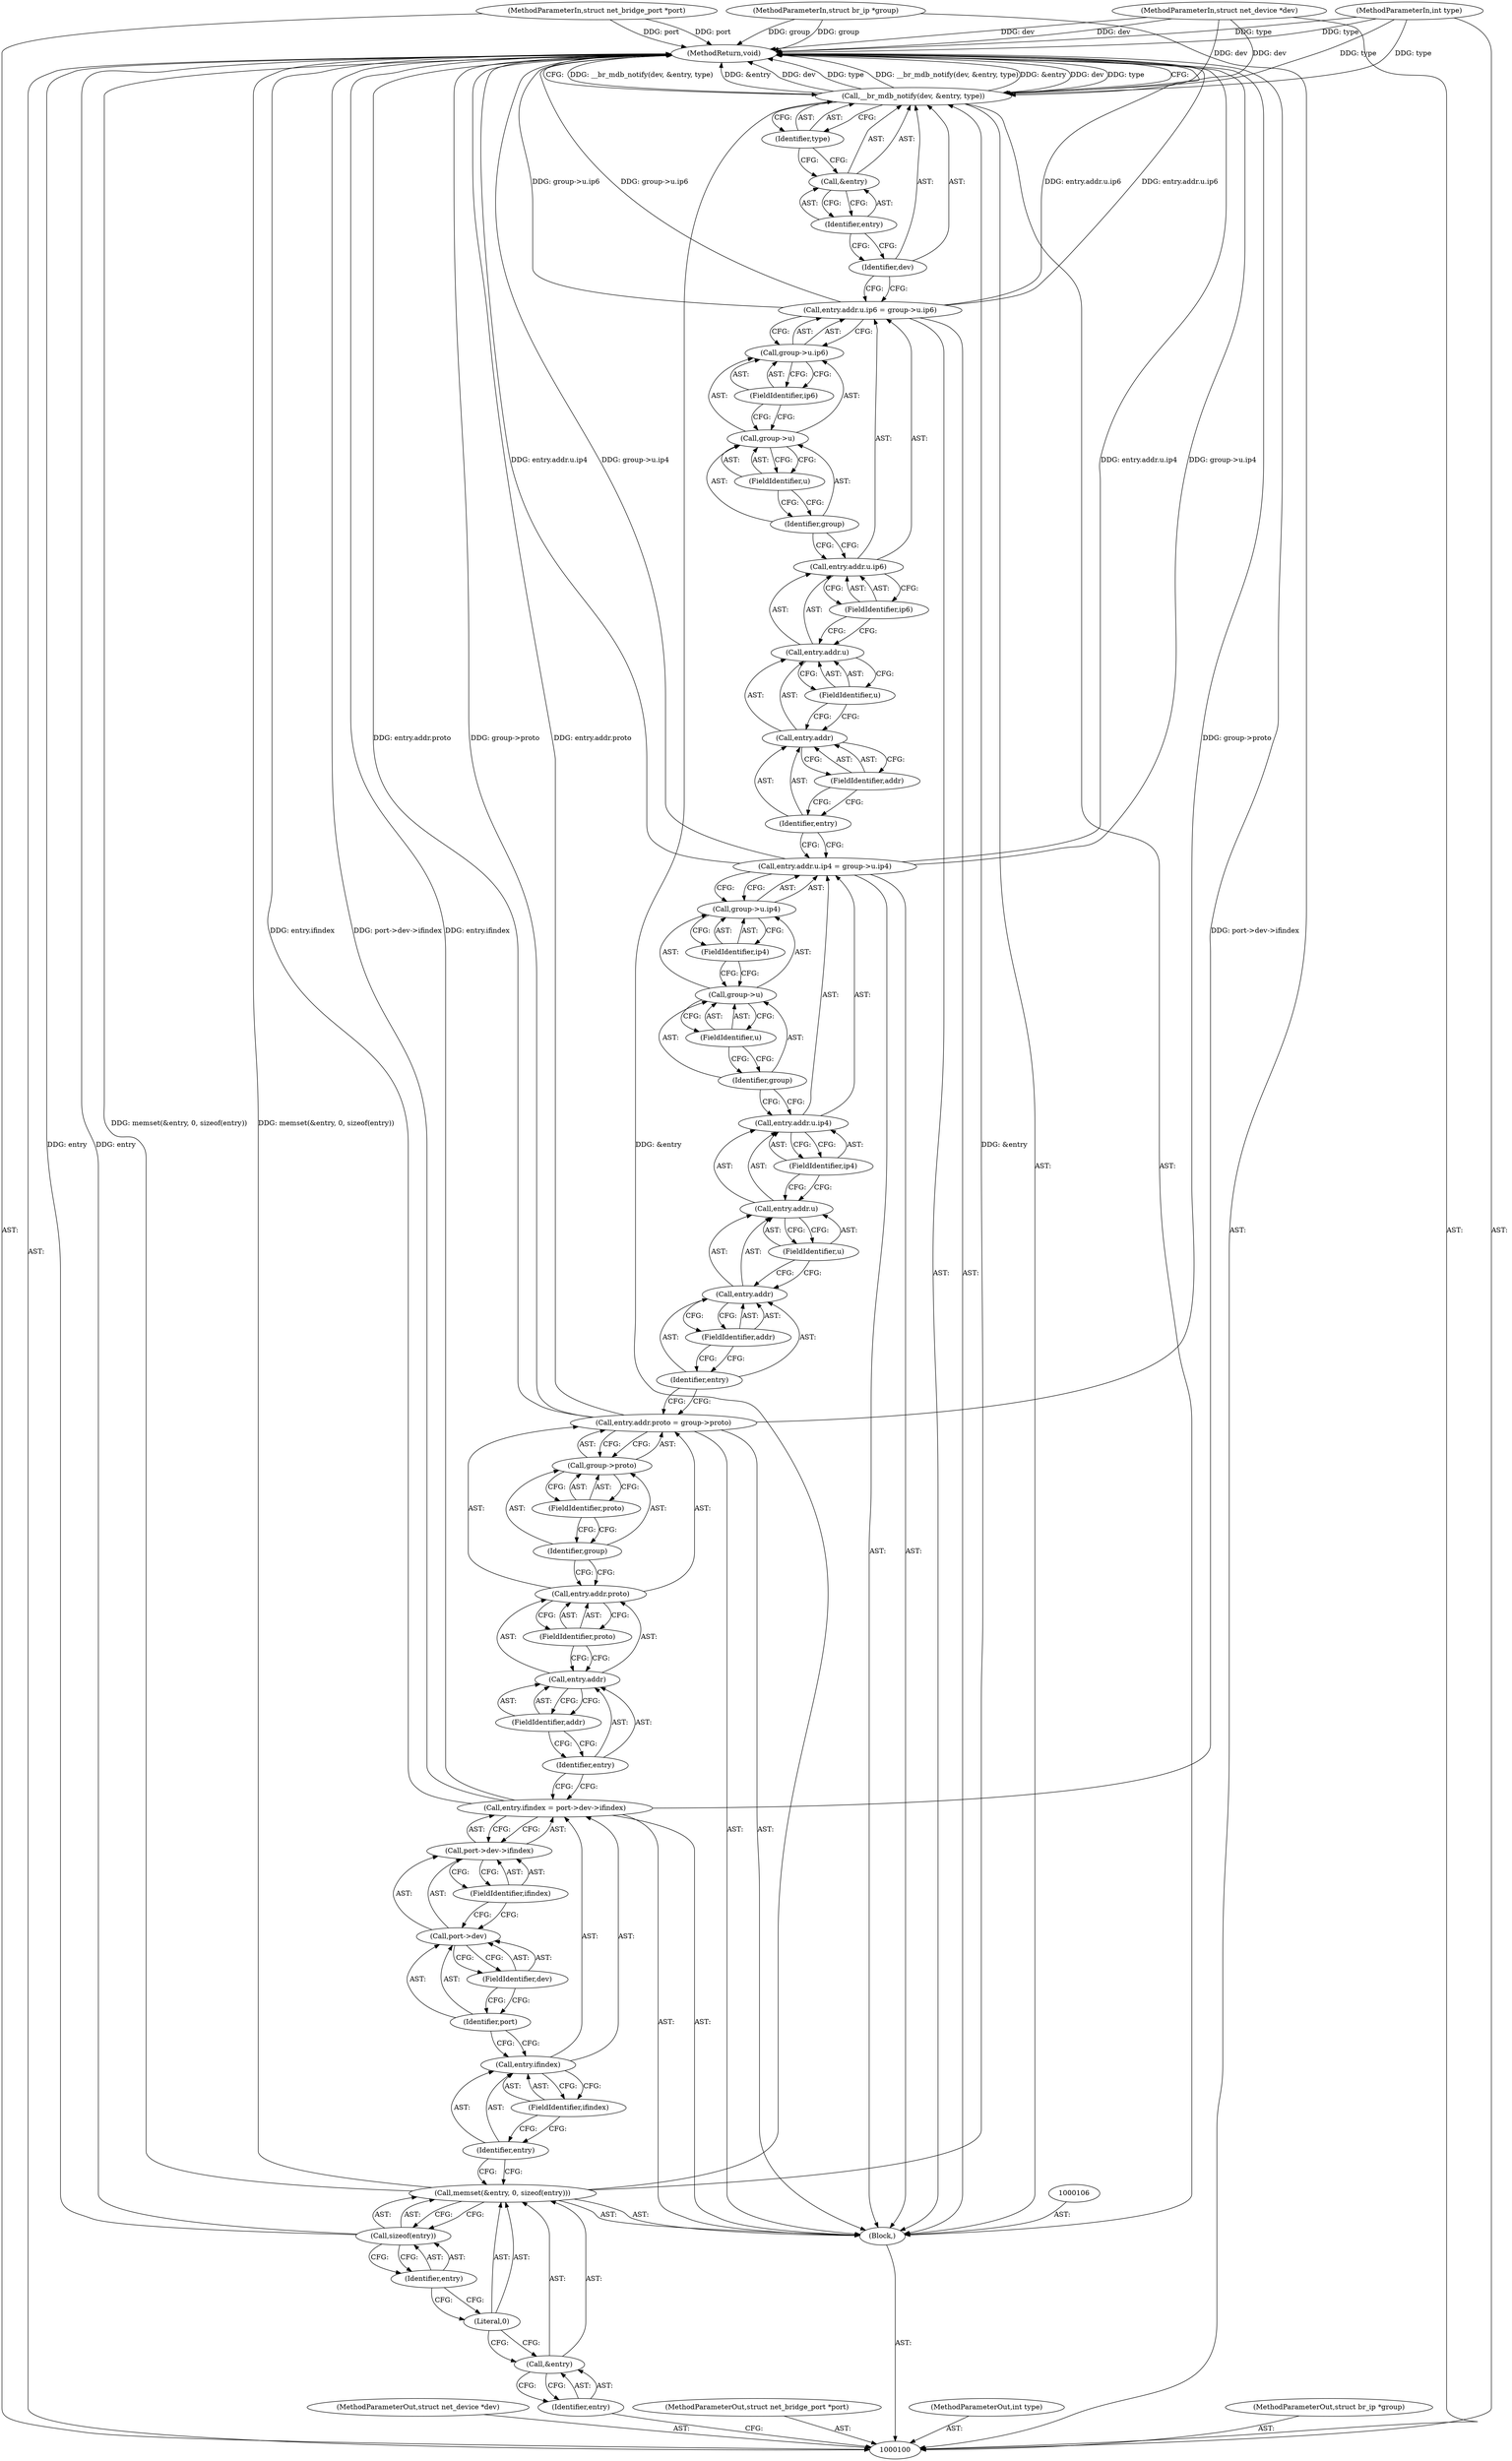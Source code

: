 digraph "0_linux_c085c49920b2f900ba716b4ca1c1a55ece9872cc_1" {
"1000162" [label="(MethodReturn,void)"];
"1000101" [label="(MethodParameterIn,struct net_device *dev)"];
"1000205" [label="(MethodParameterOut,struct net_device *dev)"];
"1000102" [label="(MethodParameterIn,struct net_bridge_port *port)"];
"1000206" [label="(MethodParameterOut,struct net_bridge_port *port)"];
"1000144" [label="(Call,entry.addr.u.ip6 = group->u.ip6)"];
"1000145" [label="(Call,entry.addr.u.ip6)"];
"1000146" [label="(Call,entry.addr.u)"];
"1000147" [label="(Call,entry.addr)"];
"1000148" [label="(Identifier,entry)"];
"1000150" [label="(FieldIdentifier,u)"];
"1000151" [label="(FieldIdentifier,ip6)"];
"1000152" [label="(Call,group->u.ip6)"];
"1000153" [label="(Call,group->u)"];
"1000154" [label="(Identifier,group)"];
"1000155" [label="(FieldIdentifier,u)"];
"1000156" [label="(FieldIdentifier,ip6)"];
"1000149" [label="(FieldIdentifier,addr)"];
"1000157" [label="(Call,__br_mdb_notify(dev, &entry, type))"];
"1000158" [label="(Identifier,dev)"];
"1000159" [label="(Call,&entry)"];
"1000160" [label="(Identifier,entry)"];
"1000161" [label="(Identifier,type)"];
"1000104" [label="(MethodParameterIn,int type)"];
"1000208" [label="(MethodParameterOut,int type)"];
"1000103" [label="(MethodParameterIn,struct br_ip *group)"];
"1000207" [label="(MethodParameterOut,struct br_ip *group)"];
"1000105" [label="(Block,)"];
"1000107" [label="(Call,memset(&entry, 0, sizeof(entry)))"];
"1000110" [label="(Literal,0)"];
"1000111" [label="(Call,sizeof(entry))"];
"1000112" [label="(Identifier,entry)"];
"1000108" [label="(Call,&entry)"];
"1000109" [label="(Identifier,entry)"];
"1000117" [label="(Call,port->dev->ifindex)"];
"1000118" [label="(Call,port->dev)"];
"1000119" [label="(Identifier,port)"];
"1000113" [label="(Call,entry.ifindex = port->dev->ifindex)"];
"1000114" [label="(Call,entry.ifindex)"];
"1000115" [label="(Identifier,entry)"];
"1000120" [label="(FieldIdentifier,dev)"];
"1000121" [label="(FieldIdentifier,ifindex)"];
"1000116" [label="(FieldIdentifier,ifindex)"];
"1000127" [label="(FieldIdentifier,proto)"];
"1000122" [label="(Call,entry.addr.proto = group->proto)"];
"1000123" [label="(Call,entry.addr.proto)"];
"1000124" [label="(Call,entry.addr)"];
"1000125" [label="(Identifier,entry)"];
"1000128" [label="(Call,group->proto)"];
"1000129" [label="(Identifier,group)"];
"1000130" [label="(FieldIdentifier,proto)"];
"1000126" [label="(FieldIdentifier,addr)"];
"1000137" [label="(FieldIdentifier,u)"];
"1000138" [label="(FieldIdentifier,ip4)"];
"1000131" [label="(Call,entry.addr.u.ip4 = group->u.ip4)"];
"1000132" [label="(Call,entry.addr.u.ip4)"];
"1000133" [label="(Call,entry.addr.u)"];
"1000134" [label="(Call,entry.addr)"];
"1000135" [label="(Identifier,entry)"];
"1000139" [label="(Call,group->u.ip4)"];
"1000140" [label="(Call,group->u)"];
"1000141" [label="(Identifier,group)"];
"1000142" [label="(FieldIdentifier,u)"];
"1000143" [label="(FieldIdentifier,ip4)"];
"1000136" [label="(FieldIdentifier,addr)"];
"1000162" -> "1000100"  [label="AST: "];
"1000162" -> "1000157"  [label="CFG: "];
"1000107" -> "1000162"  [label="DDG: memset(&entry, 0, sizeof(entry))"];
"1000157" -> "1000162"  [label="DDG: __br_mdb_notify(dev, &entry, type)"];
"1000157" -> "1000162"  [label="DDG: &entry"];
"1000157" -> "1000162"  [label="DDG: dev"];
"1000157" -> "1000162"  [label="DDG: type"];
"1000104" -> "1000162"  [label="DDG: type"];
"1000113" -> "1000162"  [label="DDG: entry.ifindex"];
"1000113" -> "1000162"  [label="DDG: port->dev->ifindex"];
"1000144" -> "1000162"  [label="DDG: group->u.ip6"];
"1000144" -> "1000162"  [label="DDG: entry.addr.u.ip6"];
"1000122" -> "1000162"  [label="DDG: group->proto"];
"1000122" -> "1000162"  [label="DDG: entry.addr.proto"];
"1000131" -> "1000162"  [label="DDG: entry.addr.u.ip4"];
"1000131" -> "1000162"  [label="DDG: group->u.ip4"];
"1000103" -> "1000162"  [label="DDG: group"];
"1000102" -> "1000162"  [label="DDG: port"];
"1000111" -> "1000162"  [label="DDG: entry"];
"1000101" -> "1000162"  [label="DDG: dev"];
"1000101" -> "1000100"  [label="AST: "];
"1000101" -> "1000162"  [label="DDG: dev"];
"1000101" -> "1000157"  [label="DDG: dev"];
"1000205" -> "1000100"  [label="AST: "];
"1000102" -> "1000100"  [label="AST: "];
"1000102" -> "1000162"  [label="DDG: port"];
"1000206" -> "1000100"  [label="AST: "];
"1000144" -> "1000105"  [label="AST: "];
"1000144" -> "1000152"  [label="CFG: "];
"1000145" -> "1000144"  [label="AST: "];
"1000152" -> "1000144"  [label="AST: "];
"1000158" -> "1000144"  [label="CFG: "];
"1000144" -> "1000162"  [label="DDG: group->u.ip6"];
"1000144" -> "1000162"  [label="DDG: entry.addr.u.ip6"];
"1000145" -> "1000144"  [label="AST: "];
"1000145" -> "1000151"  [label="CFG: "];
"1000146" -> "1000145"  [label="AST: "];
"1000151" -> "1000145"  [label="AST: "];
"1000154" -> "1000145"  [label="CFG: "];
"1000146" -> "1000145"  [label="AST: "];
"1000146" -> "1000150"  [label="CFG: "];
"1000147" -> "1000146"  [label="AST: "];
"1000150" -> "1000146"  [label="AST: "];
"1000151" -> "1000146"  [label="CFG: "];
"1000147" -> "1000146"  [label="AST: "];
"1000147" -> "1000149"  [label="CFG: "];
"1000148" -> "1000147"  [label="AST: "];
"1000149" -> "1000147"  [label="AST: "];
"1000150" -> "1000147"  [label="CFG: "];
"1000148" -> "1000147"  [label="AST: "];
"1000148" -> "1000131"  [label="CFG: "];
"1000149" -> "1000148"  [label="CFG: "];
"1000150" -> "1000146"  [label="AST: "];
"1000150" -> "1000147"  [label="CFG: "];
"1000146" -> "1000150"  [label="CFG: "];
"1000151" -> "1000145"  [label="AST: "];
"1000151" -> "1000146"  [label="CFG: "];
"1000145" -> "1000151"  [label="CFG: "];
"1000152" -> "1000144"  [label="AST: "];
"1000152" -> "1000156"  [label="CFG: "];
"1000153" -> "1000152"  [label="AST: "];
"1000156" -> "1000152"  [label="AST: "];
"1000144" -> "1000152"  [label="CFG: "];
"1000153" -> "1000152"  [label="AST: "];
"1000153" -> "1000155"  [label="CFG: "];
"1000154" -> "1000153"  [label="AST: "];
"1000155" -> "1000153"  [label="AST: "];
"1000156" -> "1000153"  [label="CFG: "];
"1000154" -> "1000153"  [label="AST: "];
"1000154" -> "1000145"  [label="CFG: "];
"1000155" -> "1000154"  [label="CFG: "];
"1000155" -> "1000153"  [label="AST: "];
"1000155" -> "1000154"  [label="CFG: "];
"1000153" -> "1000155"  [label="CFG: "];
"1000156" -> "1000152"  [label="AST: "];
"1000156" -> "1000153"  [label="CFG: "];
"1000152" -> "1000156"  [label="CFG: "];
"1000149" -> "1000147"  [label="AST: "];
"1000149" -> "1000148"  [label="CFG: "];
"1000147" -> "1000149"  [label="CFG: "];
"1000157" -> "1000105"  [label="AST: "];
"1000157" -> "1000161"  [label="CFG: "];
"1000158" -> "1000157"  [label="AST: "];
"1000159" -> "1000157"  [label="AST: "];
"1000161" -> "1000157"  [label="AST: "];
"1000162" -> "1000157"  [label="CFG: "];
"1000157" -> "1000162"  [label="DDG: __br_mdb_notify(dev, &entry, type)"];
"1000157" -> "1000162"  [label="DDG: &entry"];
"1000157" -> "1000162"  [label="DDG: dev"];
"1000157" -> "1000162"  [label="DDG: type"];
"1000101" -> "1000157"  [label="DDG: dev"];
"1000107" -> "1000157"  [label="DDG: &entry"];
"1000104" -> "1000157"  [label="DDG: type"];
"1000158" -> "1000157"  [label="AST: "];
"1000158" -> "1000144"  [label="CFG: "];
"1000160" -> "1000158"  [label="CFG: "];
"1000159" -> "1000157"  [label="AST: "];
"1000159" -> "1000160"  [label="CFG: "];
"1000160" -> "1000159"  [label="AST: "];
"1000161" -> "1000159"  [label="CFG: "];
"1000160" -> "1000159"  [label="AST: "];
"1000160" -> "1000158"  [label="CFG: "];
"1000159" -> "1000160"  [label="CFG: "];
"1000161" -> "1000157"  [label="AST: "];
"1000161" -> "1000159"  [label="CFG: "];
"1000157" -> "1000161"  [label="CFG: "];
"1000104" -> "1000100"  [label="AST: "];
"1000104" -> "1000162"  [label="DDG: type"];
"1000104" -> "1000157"  [label="DDG: type"];
"1000208" -> "1000100"  [label="AST: "];
"1000103" -> "1000100"  [label="AST: "];
"1000103" -> "1000162"  [label="DDG: group"];
"1000207" -> "1000100"  [label="AST: "];
"1000105" -> "1000100"  [label="AST: "];
"1000106" -> "1000105"  [label="AST: "];
"1000107" -> "1000105"  [label="AST: "];
"1000113" -> "1000105"  [label="AST: "];
"1000122" -> "1000105"  [label="AST: "];
"1000131" -> "1000105"  [label="AST: "];
"1000144" -> "1000105"  [label="AST: "];
"1000157" -> "1000105"  [label="AST: "];
"1000107" -> "1000105"  [label="AST: "];
"1000107" -> "1000111"  [label="CFG: "];
"1000108" -> "1000107"  [label="AST: "];
"1000110" -> "1000107"  [label="AST: "];
"1000111" -> "1000107"  [label="AST: "];
"1000115" -> "1000107"  [label="CFG: "];
"1000107" -> "1000162"  [label="DDG: memset(&entry, 0, sizeof(entry))"];
"1000107" -> "1000157"  [label="DDG: &entry"];
"1000110" -> "1000107"  [label="AST: "];
"1000110" -> "1000108"  [label="CFG: "];
"1000112" -> "1000110"  [label="CFG: "];
"1000111" -> "1000107"  [label="AST: "];
"1000111" -> "1000112"  [label="CFG: "];
"1000112" -> "1000111"  [label="AST: "];
"1000107" -> "1000111"  [label="CFG: "];
"1000111" -> "1000162"  [label="DDG: entry"];
"1000112" -> "1000111"  [label="AST: "];
"1000112" -> "1000110"  [label="CFG: "];
"1000111" -> "1000112"  [label="CFG: "];
"1000108" -> "1000107"  [label="AST: "];
"1000108" -> "1000109"  [label="CFG: "];
"1000109" -> "1000108"  [label="AST: "];
"1000110" -> "1000108"  [label="CFG: "];
"1000109" -> "1000108"  [label="AST: "];
"1000109" -> "1000100"  [label="CFG: "];
"1000108" -> "1000109"  [label="CFG: "];
"1000117" -> "1000113"  [label="AST: "];
"1000117" -> "1000121"  [label="CFG: "];
"1000118" -> "1000117"  [label="AST: "];
"1000121" -> "1000117"  [label="AST: "];
"1000113" -> "1000117"  [label="CFG: "];
"1000118" -> "1000117"  [label="AST: "];
"1000118" -> "1000120"  [label="CFG: "];
"1000119" -> "1000118"  [label="AST: "];
"1000120" -> "1000118"  [label="AST: "];
"1000121" -> "1000118"  [label="CFG: "];
"1000119" -> "1000118"  [label="AST: "];
"1000119" -> "1000114"  [label="CFG: "];
"1000120" -> "1000119"  [label="CFG: "];
"1000113" -> "1000105"  [label="AST: "];
"1000113" -> "1000117"  [label="CFG: "];
"1000114" -> "1000113"  [label="AST: "];
"1000117" -> "1000113"  [label="AST: "];
"1000125" -> "1000113"  [label="CFG: "];
"1000113" -> "1000162"  [label="DDG: entry.ifindex"];
"1000113" -> "1000162"  [label="DDG: port->dev->ifindex"];
"1000114" -> "1000113"  [label="AST: "];
"1000114" -> "1000116"  [label="CFG: "];
"1000115" -> "1000114"  [label="AST: "];
"1000116" -> "1000114"  [label="AST: "];
"1000119" -> "1000114"  [label="CFG: "];
"1000115" -> "1000114"  [label="AST: "];
"1000115" -> "1000107"  [label="CFG: "];
"1000116" -> "1000115"  [label="CFG: "];
"1000120" -> "1000118"  [label="AST: "];
"1000120" -> "1000119"  [label="CFG: "];
"1000118" -> "1000120"  [label="CFG: "];
"1000121" -> "1000117"  [label="AST: "];
"1000121" -> "1000118"  [label="CFG: "];
"1000117" -> "1000121"  [label="CFG: "];
"1000116" -> "1000114"  [label="AST: "];
"1000116" -> "1000115"  [label="CFG: "];
"1000114" -> "1000116"  [label="CFG: "];
"1000127" -> "1000123"  [label="AST: "];
"1000127" -> "1000124"  [label="CFG: "];
"1000123" -> "1000127"  [label="CFG: "];
"1000122" -> "1000105"  [label="AST: "];
"1000122" -> "1000128"  [label="CFG: "];
"1000123" -> "1000122"  [label="AST: "];
"1000128" -> "1000122"  [label="AST: "];
"1000135" -> "1000122"  [label="CFG: "];
"1000122" -> "1000162"  [label="DDG: group->proto"];
"1000122" -> "1000162"  [label="DDG: entry.addr.proto"];
"1000123" -> "1000122"  [label="AST: "];
"1000123" -> "1000127"  [label="CFG: "];
"1000124" -> "1000123"  [label="AST: "];
"1000127" -> "1000123"  [label="AST: "];
"1000129" -> "1000123"  [label="CFG: "];
"1000124" -> "1000123"  [label="AST: "];
"1000124" -> "1000126"  [label="CFG: "];
"1000125" -> "1000124"  [label="AST: "];
"1000126" -> "1000124"  [label="AST: "];
"1000127" -> "1000124"  [label="CFG: "];
"1000125" -> "1000124"  [label="AST: "];
"1000125" -> "1000113"  [label="CFG: "];
"1000126" -> "1000125"  [label="CFG: "];
"1000128" -> "1000122"  [label="AST: "];
"1000128" -> "1000130"  [label="CFG: "];
"1000129" -> "1000128"  [label="AST: "];
"1000130" -> "1000128"  [label="AST: "];
"1000122" -> "1000128"  [label="CFG: "];
"1000129" -> "1000128"  [label="AST: "];
"1000129" -> "1000123"  [label="CFG: "];
"1000130" -> "1000129"  [label="CFG: "];
"1000130" -> "1000128"  [label="AST: "];
"1000130" -> "1000129"  [label="CFG: "];
"1000128" -> "1000130"  [label="CFG: "];
"1000126" -> "1000124"  [label="AST: "];
"1000126" -> "1000125"  [label="CFG: "];
"1000124" -> "1000126"  [label="CFG: "];
"1000137" -> "1000133"  [label="AST: "];
"1000137" -> "1000134"  [label="CFG: "];
"1000133" -> "1000137"  [label="CFG: "];
"1000138" -> "1000132"  [label="AST: "];
"1000138" -> "1000133"  [label="CFG: "];
"1000132" -> "1000138"  [label="CFG: "];
"1000131" -> "1000105"  [label="AST: "];
"1000131" -> "1000139"  [label="CFG: "];
"1000132" -> "1000131"  [label="AST: "];
"1000139" -> "1000131"  [label="AST: "];
"1000148" -> "1000131"  [label="CFG: "];
"1000131" -> "1000162"  [label="DDG: entry.addr.u.ip4"];
"1000131" -> "1000162"  [label="DDG: group->u.ip4"];
"1000132" -> "1000131"  [label="AST: "];
"1000132" -> "1000138"  [label="CFG: "];
"1000133" -> "1000132"  [label="AST: "];
"1000138" -> "1000132"  [label="AST: "];
"1000141" -> "1000132"  [label="CFG: "];
"1000133" -> "1000132"  [label="AST: "];
"1000133" -> "1000137"  [label="CFG: "];
"1000134" -> "1000133"  [label="AST: "];
"1000137" -> "1000133"  [label="AST: "];
"1000138" -> "1000133"  [label="CFG: "];
"1000134" -> "1000133"  [label="AST: "];
"1000134" -> "1000136"  [label="CFG: "];
"1000135" -> "1000134"  [label="AST: "];
"1000136" -> "1000134"  [label="AST: "];
"1000137" -> "1000134"  [label="CFG: "];
"1000135" -> "1000134"  [label="AST: "];
"1000135" -> "1000122"  [label="CFG: "];
"1000136" -> "1000135"  [label="CFG: "];
"1000139" -> "1000131"  [label="AST: "];
"1000139" -> "1000143"  [label="CFG: "];
"1000140" -> "1000139"  [label="AST: "];
"1000143" -> "1000139"  [label="AST: "];
"1000131" -> "1000139"  [label="CFG: "];
"1000140" -> "1000139"  [label="AST: "];
"1000140" -> "1000142"  [label="CFG: "];
"1000141" -> "1000140"  [label="AST: "];
"1000142" -> "1000140"  [label="AST: "];
"1000143" -> "1000140"  [label="CFG: "];
"1000141" -> "1000140"  [label="AST: "];
"1000141" -> "1000132"  [label="CFG: "];
"1000142" -> "1000141"  [label="CFG: "];
"1000142" -> "1000140"  [label="AST: "];
"1000142" -> "1000141"  [label="CFG: "];
"1000140" -> "1000142"  [label="CFG: "];
"1000143" -> "1000139"  [label="AST: "];
"1000143" -> "1000140"  [label="CFG: "];
"1000139" -> "1000143"  [label="CFG: "];
"1000136" -> "1000134"  [label="AST: "];
"1000136" -> "1000135"  [label="CFG: "];
"1000134" -> "1000136"  [label="CFG: "];
}
